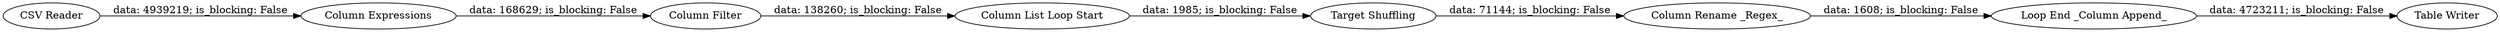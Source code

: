 digraph {
	"6662599327440208624_5" [label="Target Shuffling"]
	"6662599327440208624_12" [label="Column Rename _Regex_"]
	"6662599327440208624_2" [label="CSV Reader"]
	"6662599327440208624_9" [label="Column Expressions"]
	"6662599327440208624_7" [label="Loop End _Column Append_"]
	"6662599327440208624_14" [label="Table Writer"]
	"6662599327440208624_3" [label="Column Filter"]
	"6662599327440208624_6" [label="Column List Loop Start"]
	"6662599327440208624_2" -> "6662599327440208624_9" [label="data: 4939219; is_blocking: False"]
	"6662599327440208624_3" -> "6662599327440208624_6" [label="data: 138260; is_blocking: False"]
	"6662599327440208624_7" -> "6662599327440208624_14" [label="data: 4723211; is_blocking: False"]
	"6662599327440208624_9" -> "6662599327440208624_3" [label="data: 168629; is_blocking: False"]
	"6662599327440208624_6" -> "6662599327440208624_5" [label="data: 1985; is_blocking: False"]
	"6662599327440208624_5" -> "6662599327440208624_12" [label="data: 71144; is_blocking: False"]
	"6662599327440208624_12" -> "6662599327440208624_7" [label="data: 1608; is_blocking: False"]
	rankdir=LR
}

